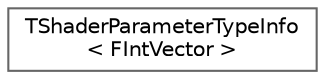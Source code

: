 digraph "Graphical Class Hierarchy"
{
 // INTERACTIVE_SVG=YES
 // LATEX_PDF_SIZE
  bgcolor="transparent";
  edge [fontname=Helvetica,fontsize=10,labelfontname=Helvetica,labelfontsize=10];
  node [fontname=Helvetica,fontsize=10,shape=box,height=0.2,width=0.4];
  rankdir="LR";
  Node0 [id="Node000000",label="TShaderParameterTypeInfo\l\< FIntVector \>",height=0.2,width=0.4,color="grey40", fillcolor="white", style="filled",URL="$d6/d14/structTShaderParameterTypeInfo_3_01FIntVector_01_4.html",tooltip=" "];
}
